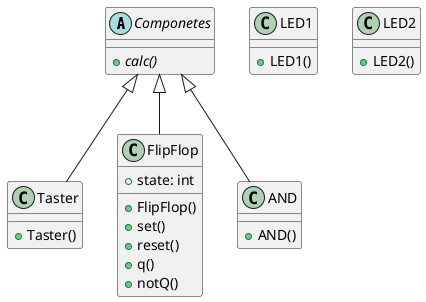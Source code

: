 @startuml

abstract class Componetes{
 + {abstract} calc()
}

class Taster {
 + Taster()
}

class FlipFlop{
 + FlipFlop()
 + state: int
 + set()
 + reset()
 + q()
 + notQ()
}

class LED1{
 + LED1()
}

class LED2{
 + LED2()
}

class AND{
 + AND()
}

Componetes <|-- FlipFlop
Componetes <|-- AND
Componetes <|-- Taster

@enduml